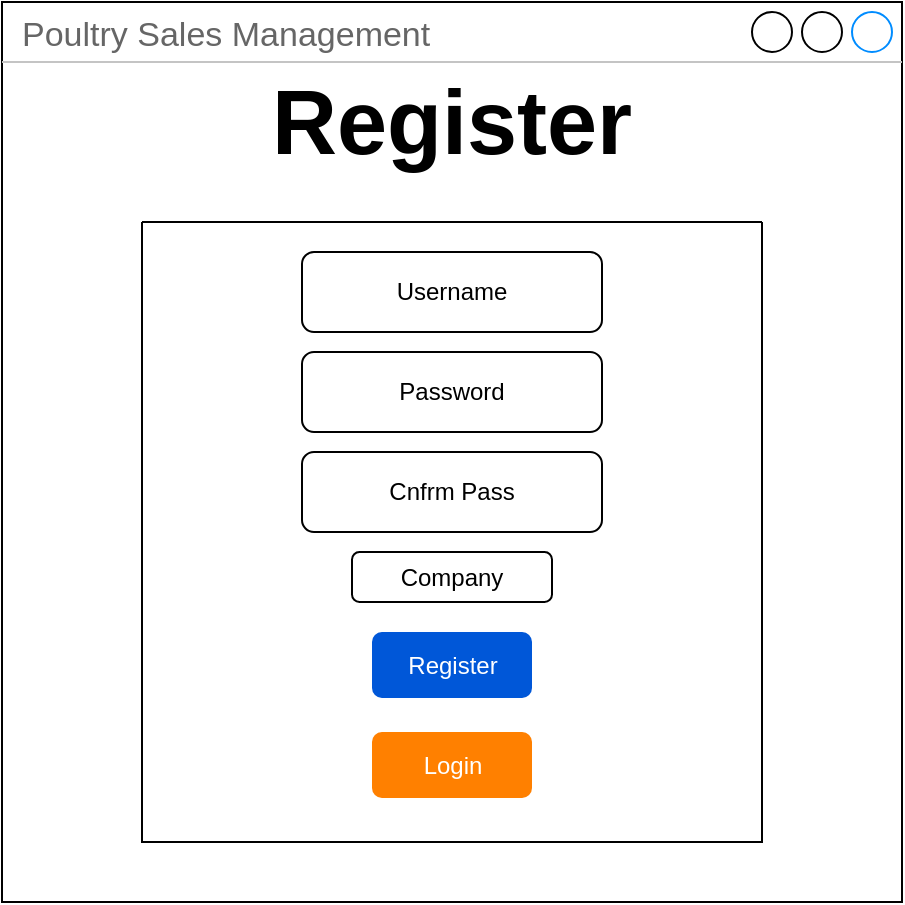 <mxfile version="14.6.13" type="device"><diagram id="S_oJIMEb49BSZiXdQokF" name="Page-1"><mxGraphModel dx="1938" dy="688" grid="1" gridSize="10" guides="1" tooltips="1" connect="1" arrows="1" fold="1" page="1" pageScale="1" pageWidth="850" pageHeight="1100" math="0" shadow="0"><root><mxCell id="0"/><mxCell id="1" parent="0"/><mxCell id="u4oKw13b7vOCnaw-7KrC-2" value="Poultry Sales Management" style="strokeWidth=1;shadow=0;dashed=0;align=center;html=1;shape=mxgraph.mockup.containers.window;align=left;verticalAlign=top;spacingLeft=8;strokeColor2=#008cff;strokeColor3=#c4c4c4;fontColor=#666666;mainText=;fontSize=17;labelBackgroundColor=none;" vertex="1" parent="1"><mxGeometry x="-650" y="325" width="450" height="450" as="geometry"/></mxCell><mxCell id="u4oKw13b7vOCnaw-7KrC-3" value="" style="swimlane;startSize=0;" vertex="1" parent="1"><mxGeometry x="-580" y="435" width="310" height="310" as="geometry"><mxRectangle x="-615" y="435" width="50" height="40" as="alternateBounds"/></mxGeometry></mxCell><mxCell id="u4oKw13b7vOCnaw-7KrC-4" value="Register" style="rounded=1;fillColor=#0057D8;align=center;strokeColor=none;html=1;fontColor=#ffffff;fontSize=12" vertex="1" parent="u4oKw13b7vOCnaw-7KrC-3"><mxGeometry x="115" y="205" width="80" height="33" as="geometry"/></mxCell><mxCell id="u4oKw13b7vOCnaw-7KrC-5" value="Login" style="rounded=1;align=center;strokeColor=none;html=1;fontColor=#ffffff;fontSize=12;fillColor=#FF8000;" vertex="1" parent="u4oKw13b7vOCnaw-7KrC-3"><mxGeometry x="115" y="255" width="80" height="33" as="geometry"/></mxCell><mxCell id="u4oKw13b7vOCnaw-7KrC-6" value="Password" style="rounded=1;whiteSpace=wrap;html=1;" vertex="1" parent="u4oKw13b7vOCnaw-7KrC-3"><mxGeometry x="80" y="65" width="150" height="40" as="geometry"/></mxCell><mxCell id="u4oKw13b7vOCnaw-7KrC-9" value="Cnfrm Pass" style="rounded=1;whiteSpace=wrap;html=1;" vertex="1" parent="u4oKw13b7vOCnaw-7KrC-3"><mxGeometry x="80" y="115" width="150" height="40" as="geometry"/></mxCell><mxCell id="u4oKw13b7vOCnaw-7KrC-10" value="Company" style="rounded=1;whiteSpace=wrap;html=1;" vertex="1" parent="u4oKw13b7vOCnaw-7KrC-3"><mxGeometry x="105" y="165" width="100" height="25" as="geometry"/></mxCell><mxCell id="u4oKw13b7vOCnaw-7KrC-7" value="Username" style="rounded=1;whiteSpace=wrap;html=1;" vertex="1" parent="1"><mxGeometry x="-500" y="450" width="150" height="40" as="geometry"/></mxCell><mxCell id="u4oKw13b7vOCnaw-7KrC-8" value="&lt;font style=&quot;font-size: 45px&quot;&gt;&lt;b style=&quot;line-height: 100%&quot;&gt;Register&lt;/b&gt;&lt;/font&gt;" style="text;html=1;strokeColor=none;fillColor=none;align=center;verticalAlign=middle;whiteSpace=wrap;rounded=0;" vertex="1" parent="1"><mxGeometry x="-575" y="375" width="300" height="20" as="geometry"/></mxCell></root></mxGraphModel></diagram></mxfile>
